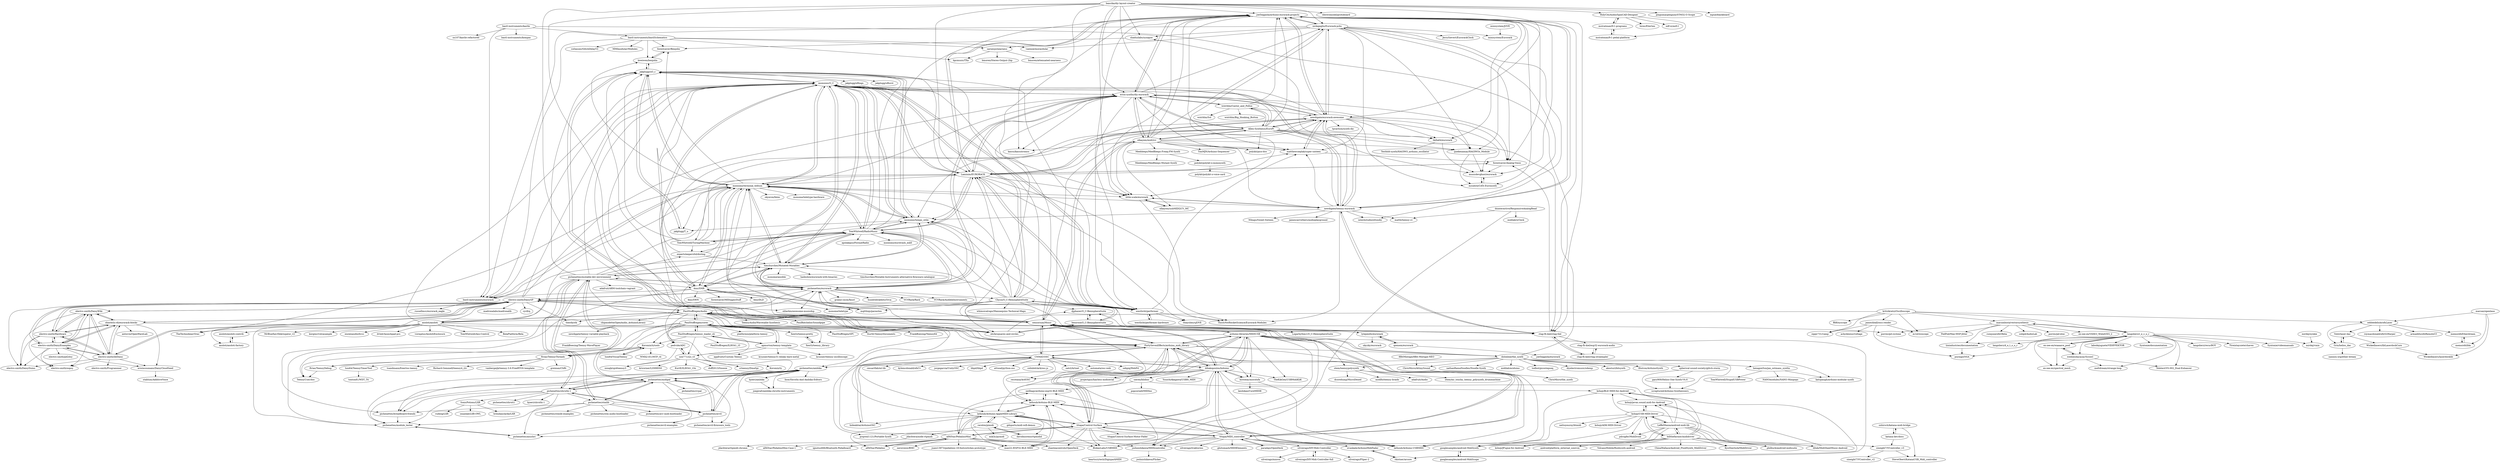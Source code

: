 digraph G {
"joeSeggiola/arduino-eurorack-projects" -> "ijnekenamay/HAGIWOs_Module"
"joeSeggiola/arduino-eurorack-projects" -> "musicdevghost/eurorack"
"joeSeggiola/arduino-eurorack-projects" -> "nickajeglin/Eurorack-pcbs"
"joeSeggiola/arduino-eurorack-projects" -> "tkilla64/eurorack"
"joeSeggiola/arduino-eurorack-projects" -> "forestcaver/Analog-Voice"
"joeSeggiola/arduino-eurorack-projects" -> "newdigate/eurorack-awesome"
"joeSeggiola/arduino-eurorack-projects" -> "matthewcieplak/super-sixteen"
"joeSeggiola/arduino-eurorack-projects" -> "mzuelch/CATs-Eurosynth"
"joeSeggiola/arduino-eurorack-projects" -> "erica-synths/diy-eurorack"
"joeSeggiola/arduino-eurorack-projects" -> "little-scale/eurorack"
"joeSeggiola/arduino-eurorack-projects" -> "Laminim/EURORACK"
"joeSeggiola/arduino-eurorack-projects" -> "sarnesjo/nearness"
"joeSeggiola/arduino-eurorack-projects" -> "newdigate/teensy-eurorack"
"joeSeggiola/arduino-eurorack-projects" -> "ctag-fh-kiel/ctag-tbd"
"bastl-instruments/kastle" -> "bastl-instruments/kompas"
"bastl-instruments/kastle" -> "sx107/kastle-refactored"
"bastl-instruments/kastle" -> "bastl-instruments/eurorack"
"bastl-instruments/kastle" -> "ctag-fh-kiel/ctag-tbd"
"bastl-instruments/kastle" -> "bastl-instruments/bastlSchematics"
"little-scale/eurorack" -> "ThisIsNotRocketScience/Eurorack-Modules"
"little-scale/eurorack" -> "elkayem/usbMIDI2CV_MC"
"little-scale/eurorack" -> "newdigate/teensy-eurorack"
"bastl-instruments/eurorack" -> "russellmcc/eurorack_eagle"
"silveirago/DIY-Midi-Controller" -> "silveirago/DIY-Midi-Controller-full"
"silveirago/DIY-Midi-Controller" -> "silveirago/Fliper-2"
"silveirago/DIY-Midi-Controller" -> "silveirago/mmwa"
"CNMAT/OSC" -> "hideakitai/ArduinoOSC"
"CNMAT/OSC" -> "colinbdclark/osc.js" ["e"=1]
"CNMAT/OSC" -> "recotana/ArdOSC"
"CNMAT/OSC" -> "natcl/Artnet" ["e"=1]
"CNMAT/OSC" -> "sensorium/Mozzi"
"CNMAT/OSC" -> "automata/osc-web" ["e"=1]
"CNMAT/OSC" -> "sebpiq/WebPd" ["e"=1]
"CNMAT/OSC" -> "FortySevenEffects/arduino_midi_library"
"CNMAT/OSC" -> "cmuartfab/ml-lib" ["e"=1]
"CNMAT/OSC" -> "kylemcdonald/ofxCv" ["e"=1]
"CNMAT/OSC" -> "jorgegarcia/UnityOSC" ["e"=1]
"CNMAT/OSC" -> "PaulStoffregen/Audio"
"CNMAT/OSC" -> "libpd/libpd" ["e"=1]
"CNMAT/OSC" -> "ddiakopoulos/hiduino"
"CNMAT/OSC" -> "attwad/python-osc" ["e"=1]
"FortySevenEffects/arduino_midi_library" -> "ddiakopoulos/hiduino"
"FortySevenEffects/arduino_midi_library" -> "arduino-libraries/MIDIUSB"
"FortySevenEffects/arduino_midi_library" -> "tttapa/Control-Surface"
"FortySevenEffects/arduino_midi_library" -> "sensorium/Mozzi"
"FortySevenEffects/arduino_midi_library" -> "tttapa/MIDI_controller"
"FortySevenEffects/arduino_midi_library" -> "lathoub/Arduino-USBMIDI"
"FortySevenEffects/arduino_midi_library" -> "kuwatay/mocolufa"
"FortySevenEffects/arduino_midi_library" -> "pichenettes/eurorack"
"FortySevenEffects/arduino_midi_library" -> "lathoub/Arduino-BLE-MIDI"
"FortySevenEffects/arduino_midi_library" -> "lathoub/Arduino-AppleMIDI-Library"
"FortySevenEffects/arduino_midi_library" -> "PaulStoffregen/Audio"
"FortySevenEffects/arduino_midi_library" -> "CNMAT/OSC"
"FortySevenEffects/arduino_midi_library" -> "projectgus/hairless-midiserial"
"FortySevenEffects/arduino_midi_library" -> "joshnishikawa/MIDIcontroller"
"FortySevenEffects/arduino_midi_library" -> "dzlonline/the_synth"
"ddiakopoulos/hiduino" -> "FortySevenEffects/arduino_midi_library"
"ddiakopoulos/hiduino" -> "kuwatay/mocolufa"
"ddiakopoulos/hiduino" -> "arduino-libraries/MIDIUSB"
"ddiakopoulos/hiduino" -> "tttapa/MIDI_controller"
"ddiakopoulos/hiduino" -> "rkistner/arcore"
"ddiakopoulos/hiduino" -> "tttapa/Control-Surface"
"ddiakopoulos/hiduino" -> "YuuichiAkagawa/USBH_MIDI" ["e"=1]
"ddiakopoulos/hiduino" -> "projectgus/hairless-midiserial"
"ddiakopoulos/hiduino" -> "sieren/blidino"
"ddiakopoulos/hiduino" -> "sensorium/Mozzi"
"ddiakopoulos/hiduino" -> "TheKikGen/USBMidiKliK"
"ddiakopoulos/hiduino" -> "recotana/ArdOSC"
"ddiakopoulos/hiduino" -> "lathoub/Arduino-AppleMIDI-Library"
"ddiakopoulos/hiduino" -> "lathoub/Arduino-USBMIDI"
"ddiakopoulos/hiduino" -> "CNMAT/OSC"
"PaulStoffregen/Audio" -> "PaulStoffregen/cores"
"PaulStoffregen/Audio" -> "electro-smith/DaisySP"
"PaulStoffregen/Audio" -> "sensorium/Mozzi"
"PaulStoffregen/Audio" -> "axoloti/axoloti"
"PaulStoffregen/Audio" -> "pedvide/ADC"
"PaulStoffregen/Audio" -> "otem/teensypolysynth"
"PaulStoffregen/Audio" -> "mxmxmx/O_C"
"PaulStoffregen/Audio" -> "TeensyAudio/Wavetable-Synthesis"
"PaulStoffregen/Audio" -> "PaulBatchelor/Soundpipe" ["e"=1]
"PaulStoffregen/Audio" -> "pichenettes/eurorack"
"PaulStoffregen/Audio" -> "FortySevenEffects/arduino_midi_library"
"PaulStoffregen/Audio" -> "TomWhitwell/RadioMusic"
"PaulStoffregen/Audio" -> "thestk/stk" ["e"=1]
"PaulStoffregen/Audio" -> "chipaudette/OpenAudio_ArduinoLibrary"
"PaulStoffregen/Audio" -> "prajwal1121/Portable-Synth" ["e"=1]
"matthewcieplak/super-sixteen" -> "newdigate/eurorack-awesome"
"matthewcieplak/super-sixteen" -> "forestcaver/Analog-Voice"
"westlicht/performer" -> "westlicht/performer-hardware"
"westlicht/performer" -> "mxmxmx/O_C"
"westlicht/performer" -> "mxmxmx/temps_utile-"
"westlicht/performer" -> "Shayshez/uJOVE"
"westlicht/performer" -> "Laminim/EURORACK"
"westlicht/performer" -> "matthewcieplak/super-sixteen"
"westlicht/performer" -> "4ms/SMR"
"westlicht/performer" -> "ThisIsNotRocketScience/Eurorack-Modules"
"westlicht/performer" -> "jakplugg/uO_c"
"westlicht/performer" -> "joeSeggiola/arduino-eurorack-projects"
"westlicht/performer-hardware" -> "westlicht/performer"
"Chysn/O_C-HemisphereSuite" -> "mxmxmx/O_C"
"Chysn/O_C-HemisphereSuite" -> "benirose/O_C-BenisphereSuite"
"Chysn/O_C-HemisphereSuite" -> "jakplugg/uO_c"
"Chysn/O_C-HemisphereSuite" -> "mxmxmx/temps_utile-"
"Chysn/O_C-HemisphereSuite" -> "Laminim/EURORACK"
"Chysn/O_C-HemisphereSuite" -> "eh2k/squares-and-circles"
"Chysn/O_C-HemisphereSuite" -> "westlicht/performer"
"Chysn/O_C-HemisphereSuite" -> "TomWhitwell/RadioMusic"
"Chysn/O_C-HemisphereSuite" -> "djphazer/O_C-BenisphereSuite"
"Chysn/O_C-HemisphereSuite" -> "mxmxmx/terminal_tedium"
"Chysn/O_C-HemisphereSuite" -> "timchurches/Mutated-Mutables"
"Chysn/O_C-HemisphereSuite" -> "Logarhythm1/O_C-HemisphereSuite"
"Chysn/O_C-HemisphereSuite" -> "whimsicalraps/Mannequins-Technical-Maps" ["e"=1]
"Chysn/O_C-HemisphereSuite" -> "mqtthiqs/parasites"
"Chysn/O_C-HemisphereSuite" -> "monome/teletype" ["e"=1]
"mqtthiqs/parasites" -> "timchurches/Mutated-Mutables"
"mxmxmx/O_C" -> "mxmxmx/temps_utile-"
"mxmxmx/O_C" -> "Chysn/O_C-HemisphereSuite"
"mxmxmx/O_C" -> "jakplugg/uO_c"
"mxmxmx/O_C" -> "TomWhitwell/RadioMusic"
"mxmxmx/O_C" -> "mxmxmx/terminal_tedium"
"mxmxmx/O_C" -> "Laminim/EURORACK"
"mxmxmx/O_C" -> "pichenettes/eurorack"
"mxmxmx/O_C" -> "timchurches/Mutated-Mutables"
"mxmxmx/O_C" -> "westlicht/performer"
"mxmxmx/O_C" -> "bastl-instruments/eurorack"
"mxmxmx/O_C" -> "eh2k/squares-and-circles"
"mxmxmx/O_C" -> "4ms/SMR"
"mxmxmx/O_C" -> "newdigate/teensy-eurorack"
"mxmxmx/O_C" -> "little-scale/eurorack"
"mxmxmx/O_C" -> "erica-synths/diy-eurorack"
"mxmxmx/temps_utile-" -> "mxmxmx/O_C"
"mxmxmx/temps_utile-" -> "mxmxmx/terminal_tedium"
"mxmxmx/temps_utile-" -> "jakplugg/uO_c"
"mxmxmx/temps_utile-" -> "timchurches/Mutated-Mutables"
"mxmxmx/temps_utile-" -> "jakplugg/T_u"
"mxmxmx/temps_utile-" -> "TomWhitwell/RadioMusic"
"pichenettes/eurorack" -> "mxmxmx/O_C"
"pichenettes/eurorack" -> "VCVRack/Rack" ["e"=1]
"pichenettes/eurorack" -> "erica-synths/diy-eurorack"
"pichenettes/eurorack" -> "pichenettes/mutable-dev-environment"
"pichenettes/eurorack" -> "TomWhitwell/RadioMusic"
"pichenettes/eurorack" -> "electro-smith/DaisySP"
"pichenettes/eurorack" -> "Laminim/EURORACK"
"pichenettes/eurorack" -> "Chysn/O_C-HemisphereSuite"
"pichenettes/eurorack" -> "olilarkin/awesome-musicdsp" ["e"=1]
"pichenettes/eurorack" -> "pichenettes/midipal"
"pichenettes/eurorack" -> "VCVRack/AudibleInstruments" ["e"=1]
"pichenettes/eurorack" -> "timchurches/Mutated-Mutables"
"pichenettes/eurorack" -> "grame-cncm/faust" ["e"=1]
"pichenettes/eurorack" -> "mxmxmx/terminal_tedium"
"pichenettes/eurorack" -> "hundredrabbits/Orca" ["e"=1]
"electro-smith/DaisyWiki" -> "electro-smith/Hardware"
"electro-smith/DaisyWiki" -> "electro-smith/DaisyExamples"
"electro-smith/DaisyWiki" -> "electro-smith/libDaisy"
"electro-smith/DaisyWiki" -> "electro-smith/DaisySP"
"electro-smith/DaisyWiki" -> "electro-smith/DaisyDuino"
"electro-smith/DaisyWiki" -> "electro-smith/oopsy"
"electro-smith/DaisyWiki" -> "ohmtech-rdi/eurorack-blocks"
"PaulStoffregen/teensy_loader_cli" -> "PaulStoffregen/cores"
"PaulStoffregen/teensy_loader_cli" -> "apmorton/teensy-template"
"PaulStoffregen/teensy_loader_cli" -> "Koromix/tytools"
"PaulStoffregen/teensy_loader_cli" -> "nox771/i2c_t3"
"PaulStoffregen/teensy_loader_cli" -> "PaulStoffregen/ILI9341_t3" ["e"=1]
"kshoji/javax.sound.midi-for-Android" -> "kshoji/USB-MIDI-Driver"
"electro-smith/DaisySP" -> "electro-smith/DaisyExamples"
"electro-smith/DaisySP" -> "electro-smith/libDaisy"
"electro-smith/DaisySP" -> "electro-smith/DaisyWiki"
"electro-smith/DaisySP" -> "electro-smith/Hardware"
"electro-smith/DaisySP" -> "ohmtech-rdi/eurorack-blocks"
"electro-smith/DaisySP" -> "cycfi/q" ["e"=1]
"electro-smith/DaisySP" -> "pichenettes/eurorack"
"electro-smith/DaisySP" -> "madronalabs/madronalib" ["e"=1]
"electro-smith/DaisySP" -> "electro-smith/DaisyDuino"
"electro-smith/DaisySP" -> "olilarkin/awesome-musicdsp" ["e"=1]
"electro-smith/DaisySP" -> "thestk/stk" ["e"=1]
"electro-smith/DaisySP" -> "ctag-fh-kiel/ctag-tbd"
"electro-smith/DaisySP" -> "PaulStoffregen/Audio"
"electro-smith/DaisySP" -> "mxmxmx/O_C"
"electro-smith/DaisySP" -> "erica-synths/diy-eurorack"
"TomWhitwell/RadioMusic" -> "mxmxmx/O_C"
"TomWhitwell/RadioMusic" -> "TomWhitwell/TuringMachine"
"TomWhitwell/RadioMusic" -> "mxmxmx/temps_utile-"
"TomWhitwell/RadioMusic" -> "mxmxmx/terminal_tedium"
"TomWhitwell/RadioMusic" -> "timchurches/Mutated-Mutables"
"TomWhitwell/RadioMusic" -> "Laminim/EURORACK"
"TomWhitwell/RadioMusic" -> "bastl-instruments/eurorack"
"TomWhitwell/RadioMusic" -> "apolakipso/FormatRadio"
"TomWhitwell/RadioMusic" -> "expertsleepersltd/disting"
"TomWhitwell/RadioMusic" -> "4ms/SMR"
"TomWhitwell/RadioMusic" -> "joeSeggiola/arduino-eurorack-projects"
"TomWhitwell/RadioMusic" -> "westlicht/performer"
"TomWhitwell/RadioMusic" -> "pichenettes/eurorack"
"TomWhitwell/RadioMusic" -> "jakplugg/uO_c"
"TomWhitwell/RadioMusic" -> "mxmxmx/eurotrash_mkII"
"nickajeglin/Eurorack-pcbs" -> "joeSeggiola/arduino-eurorack-projects"
"nickajeglin/Eurorack-pcbs" -> "minisystem/Eurorack"
"nickajeglin/Eurorack-pcbs" -> "forestcaver/Analog-Voice"
"nickajeglin/Eurorack-pcbs" -> "ijnekenamay/HAGIWOs_Module"
"nickajeglin/Eurorack-pcbs" -> "intechstudio/ottosdiy"
"nickajeglin/Eurorack-pcbs" -> "matthewcieplak/super-sixteen"
"nickajeglin/Eurorack-pcbs" -> "little-scale/eurorack"
"nickajeglin/Eurorack-pcbs" -> "JerrySievert/EurorackClock"
"nickajeglin/Eurorack-pcbs" -> "vaeinoe/moraydular"
"nickajeglin/Eurorack-pcbs" -> "bastl-instruments/eurorack"
"nickajeglin/Eurorack-pcbs" -> "newdigate/eurorack-awesome"
"nickajeglin/Eurorack-pcbs" -> "shaduzlabs/synapse"
"axoloti/axoloti" -> "axoloti/axoloti-contrib"
"axoloti/axoloti" -> "vormplus/AxolotiEnclosure"
"axoloti/axoloti" -> "TheTechnobear/Orac" ["e"=1]
"axoloti/axoloti" -> "mxmxmx/terminal_tedium"
"axoloti/axoloti" -> "PaulStoffregen/Audio"
"axoloti/axoloti" -> "TomWhitwell/Axo-Control"
"axoloti/axoloti" -> "BelaPlatform/Bela" ["e"=1]
"axoloti/axoloti" -> "axoloti/axoloti-factory"
"axoloti/axoloti" -> "MrBlueXav/Dekrispator_v2" ["e"=1]
"axoloti/axoloti" -> "mxmxmx/O_C"
"axoloti/axoloti" -> "korginc/volcasample" ["e"=1]
"axoloti/axoloti" -> "enzienaudio/hvcc" ["e"=1]
"axoloti/axoloti" -> "porres/pd-cyclone" ["e"=1]
"axoloti/axoloti" -> "dvhdr/launchpad-pro" ["e"=1]
"axoloti/axoloti" -> "electro-smith/DaisySP"
"pichenettes/shruthi-1" -> "pichenettes/ambika"
"pichenettes/shruthi-1" -> "pichenettes/avril"
"pichenettes/shruthi-1" -> "pichenettes/anushri"
"pichenettes/shruthi-1" -> "pichenettes/midipal"
"pichenettes/shruthi-1" -> "pichenettes/breadboard-friends"
"pichenettes/shruthi-1" -> "pichenettes/mutable-dev-environment"
"pichenettes/shruthi-1" -> "pichenettes/shruti1"
"pichenettes/shruthi-1" -> "pichenettes/module_tester"
"pichenettes/shruthi-1" -> "bjoeri/shruthi-1"
"pichenettes/shruthi-1" -> "SonicPotions/LXR"
"pichenettes/shruthi-1" -> "pichenettes/stmlib"
"sensorium/Mozzi" -> "dzlonline/the_synth"
"sensorium/Mozzi" -> "FortySevenEffects/arduino_midi_library"
"sensorium/Mozzi" -> "PaulStoffregen/Audio"
"sensorium/Mozzi" -> "elkayem/midi2cv"
"sensorium/Mozzi" -> "pichenettes/eurorack"
"sensorium/Mozzi" -> "CNMAT/OSC"
"sensorium/Mozzi" -> "arduino-libraries/MIDIUSB"
"sensorium/Mozzi" -> "erica-synths/diy-eurorack"
"sensorium/Mozzi" -> "joeSeggiola/arduino-eurorack-projects"
"sensorium/Mozzi" -> "ddiakopoulos/hiduino"
"sensorium/Mozzi" -> "ctag-fh-kiel/ctag-tbd"
"sensorium/Mozzi" -> "TomWhitwell/RadioMusic"
"sensorium/Mozzi" -> "electro-smith/DaisySP"
"sensorium/Mozzi" -> "newdigate/eurorack-awesome"
"sensorium/Mozzi" -> "mxmxmx/terminal_tedium"
"kritzikratzi/Oscilloscope" -> "macumbista/vectorsynthesis"
"kritzikratzi/Oscilloscope" -> "m1el/woscope"
"kritzikratzi/Oscilloscope" -> "jameshball/osci-render"
"kritzikratzi/Oscilloscope" -> "ffd8/xyscope"
"kritzikratzi/Oscilloscope" -> "langolierz/r_e_c_u_r"
"kritzikratzi/Oscilloscope" -> "axoloti/axoloti"
"kritzikratzi/Oscilloscope" -> "zippy731/vamp"
"kritzikratzi/Oscilloscope" -> "sebleedelisle/ofxLaser"
"newdigate/eurorack-awesome" -> "matthewcieplak/super-sixteen"
"newdigate/eurorack-awesome" -> "newdigate/teensy-eurorack"
"newdigate/eurorack-awesome" -> "joeSeggiola/arduino-eurorack-projects"
"newdigate/eurorack-awesome" -> "musicdevghost/eurorack"
"newdigate/eurorack-awesome" -> "mzuelch/CATs-Eurosynth"
"newdigate/eurorack-awesome" -> "Laminim/EURORACK"
"newdigate/eurorack-awesome" -> "nickajeglin/Eurorack-pcbs"
"newdigate/eurorack-awesome" -> "erica-synths/diy-eurorack"
"newdigate/eurorack-awesome" -> "Allen-Synthesis/EuroPi"
"newdigate/eurorack-awesome" -> "forestcaver/Analog-Voice"
"newdigate/eurorack-awesome" -> "tkilla64/eurorack"
"newdigate/eurorack-awesome" -> "mxmxmx/O_C"
"newdigate/eurorack-awesome" -> "tpcarlson/synth-diy"
"newdigate/eurorack-awesome" -> "ijnekenamay/HAGIWOs_Module"
"newdigate/eurorack-awesome" -> "mxmxmx/temps_utile-"
"silveirago/DIY-Midi-Controller-full" -> "silveirago/DIY-Midi-Controller"
"lathoub/Arduino-AppleMIDI-Library" -> "lathoub/Arduino-BLE-MIDI"
"lathoub/Arduino-AppleMIDI-Library" -> "ravelox/pimidi"
"lathoub/Arduino-AppleMIDI-Library" -> "davidmoreno/rtpmidid"
"lathoub/Arduino-AppleMIDI-Library" -> "max22-/ESP32-BLE-MIDI"
"lathoub/Arduino-AppleMIDI-Library" -> "gdsports/midi-wifi-demos"
"lathoub/Arduino-AppleMIDI-Library" -> "alf45tar/Pedalino"
"lathoub/Arduino-AppleMIDI-Library" -> "tttapa/Control-Surface"
"lathoub/Arduino-AppleMIDI-Library" -> "alf45tar/PedalinoMini"
"lathoub/Arduino-AppleMIDI-Library" -> "hideakitai/ArduinoOSC"
"lathoub/Arduino-AppleMIDI-Library" -> "BlokasLabs/USBMIDI"
"8BitMixtape/8Bit-Mixtape-NEO" -> "ChrisMicro/AttinySound"
"tttapa/Control-Surface" -> "tttapa/MIDI_controller"
"tttapa/Control-Surface" -> "FortySevenEffects/arduino_midi_library"
"tttapa/Control-Surface" -> "lathoub/Arduino-AppleMIDI-Library"
"tttapa/Control-Surface" -> "joshnishikawa/MIDIcontroller"
"tttapa/Control-Surface" -> "alf45tar/PedalinoMini"
"tttapa/Control-Surface" -> "arduino-libraries/MIDIUSB"
"tttapa/Control-Surface" -> "ddiakopoulos/hiduino"
"tttapa/Control-Surface" -> "lathoub/Arduino-USBMIDI"
"tttapa/Control-Surface" -> "tttapa/Control-Surface-Motor-Fader"
"tttapa/Control-Surface" -> "lathoub/Arduino-BLE-MIDI"
"tttapa/Control-Surface" -> "BlokasLabs/USBMIDI"
"tttapa/Control-Surface" -> "prajwal1121/Portable-Synth" ["e"=1]
"tttapa/Control-Surface" -> "shanteacontrols/OpenDeck"
"tttapa/Control-Surface" -> "sensorium/Mozzi"
"tttapa/Control-Surface" -> "max22-/ESP32-BLE-MIDI"
"pichenettes/midipal" -> "pichenettes/ambika"
"pichenettes/midipal" -> "pichenettes/avril"
"pichenettes/midipal" -> "pichenettes/shruthi-1"
"pichenettes/midipal" -> "pichenettes/mutable-dev-environment"
"pichenettes/midipal" -> "pichenettes/cvpal"
"pichenettes/midipal" -> "pichenettes/module_tester"
"pichenettes/midipal" -> "pichenettes/anushri"
"pichenettes/midipal" -> "pichenettes/stmlib"
"pichenettes/midipal" -> "pichenettes/breadboard-friends"
"pichenettes/midipal" -> "pichenettes/avril-firmware_tools"
"dzlonline/the_synth" -> "sensorium/Mozzi"
"dzlonline/the_synth" -> "akosturi/bitsynth"
"dzlonline/the_synth" -> "hexagon5un/jan_ostmans_synths"
"dzlonline/the_synth" -> "Illutron/ArduinoSynth"
"dzlonline/the_synth" -> "katspaugh/arduino-modular-synth"
"dzlonline/the_synth" -> "scraptured/Arduino-Synthesizers"
"dzlonline/the_synth" -> "spherical-sound-society/glitch-storm"
"dzlonline/the_synth" -> "nathanRamaNoodles/Noodle-Synth"
"dzlonline/the_synth" -> "otem/teensypolysynth"
"dzlonline/the_synth" -> "midilab/aciduino"
"dzlonline/the_synth" -> "joeSeggiola/arduino-eurorack-projects"
"dzlonline/the_synth" -> "ChrisMicro/AttinySound"
"dzlonline/the_synth" -> "todbot/picostepseq" ["e"=1]
"dzlonline/the_synth" -> "pichenettes/ambika"
"dzlonline/the_synth" -> "diyelectromusic/sdemp"
"bancika/diy-layout-creator" -> "erica-synths/diy-eurorack"
"bancika/diy-layout-creator" -> "joeSeggiola/arduino-eurorack-projects"
"bancika/diy-layout-creator" -> "nickajeglin/Eurorack-pcbs"
"bancika/diy-layout-creator" -> "Laminim/EURORACK"
"bancika/diy-layout-creator" -> "elkayem/midi2cv"
"bancika/diy-layout-creator" -> "electroniceel/protoboard"
"bancika/diy-layout-creator" -> "little-scale/eurorack"
"bancika/diy-layout-creator" -> "sensorium/Mozzi"
"bancika/diy-layout-creator" -> "kassu/kassutronics"
"bancika/diy-layout-creator" -> "FortySevenEffects/arduino_midi_library"
"bancika/diy-layout-creator" -> "newdigate/eurorack-awesome"
"bancika/diy-layout-creator" -> "HolyCityAudio/SpinCAD-Designer"
"bancika/diy-layout-creator" -> "pingumacpenguin/STM32-O-Scope" ["e"=1]
"bancika/diy-layout-creator" -> "shaduzlabs/synapse"
"bancika/diy-layout-creator" -> "mpue/blackboard"
"marcan/openlase" -> "memo/ofxIlda"
"marcan/openlase" -> "sebleedelisle/ofxLaser"
"marcan/openlase" -> "Wickedlasers/laserdocklib"
"pedvide/ADC" -> "xxxajk/spi4teensy3"
"pedvide/ADC" -> "nox771/i2c_t3"
"ctag-fh-kiel/ctag-tbd" -> "ctag-fh-kiel/ctag-straempler"
"ctag-fh-kiel/ctag-tbd" -> "ctag-fh-kiel/esp32-eurorack-audio"
"ctag-fh-kiel/ctag-tbd" -> "forestcaver/Analog-Voice"
"ctag-fh-kiel/ctag-tbd" -> "newdigate/teensy-eurorack"
"electro-smith/libDaisy" -> "electro-smith/DaisyExamples"
"electro-smith/libDaisy" -> "electro-smith/DaisySP"
"electro-smith/libDaisy" -> "electro-smith/Hardware"
"electro-smith/libDaisy" -> "electro-smith/DaisyWiki"
"electro-smith/libDaisy" -> "ohmtech-rdi/eurorack-blocks"
"electro-smith/libDaisy" -> "erwincoumans/DaisyCloudSeed"
"electro-smith/libDaisy" -> "electro-smith/DaisyDuino"
"electro-smith/libDaisy" -> "electro-smith/oopsy"
"electro-smith/libDaisy" -> "electro-smith/Programmer"
"PaulStoffregen/cores" -> "apmorton/teensy-template"
"PaulStoffregen/cores" -> "PaulStoffregen/Audio"
"PaulStoffregen/cores" -> "PaulStoffregen/teensy_loader_cli"
"PaulStoffregen/cores" -> "platformio/platform-teensy"
"PaulStoffregen/cores" -> "Koromix/tytools"
"PaulStoffregen/cores" -> "ftrias/TeensyThreads"
"PaulStoffregen/cores" -> "nox771/i2c_t3"
"PaulStoffregen/cores" -> "pedvide/ADC"
"PaulStoffregen/cores" -> "TeensyUser/doc"
"PaulStoffregen/cores" -> "ftrias/TeensyDebug"
"PaulStoffregen/cores" -> "PaulStoffregen/SPI"
"PaulStoffregen/cores" -> "XenGi/teensy.pretty"
"PaulStoffregen/cores" -> "KurtE/TeensyDocuments"
"PaulStoffregen/cores" -> "XenGi/teensy_library"
"PaulStoffregen/cores" -> "FrankBoesing/Teensy64" ["e"=1]
"XenGi/teensy_library" -> "XenGi/teensy.pretty"
"LeffelMania/android-midi-lib" -> "billthefarmer/mididriver"
"LeffelMania/android-midi-lib" -> "KyoSherlock/MidiDriver"
"LeffelMania/android-midi-lib" -> "kshoji/javax.sound.midi-for-Android"
"LeffelMania/android-midi-lib" -> "googlesamples/android-MidiSynth"
"LeffelMania/android-midi-lib" -> "kshoji/BLE-MIDI-for-Android"
"LeffelMania/android-midi-lib" -> "kshoji/USB-MIDI-Driver"
"LeffelMania/android-midi-lib" -> "kshoji/JFugue-for-Android"
"LeffelMania/android-midi-lib" -> "ditek/MidiSheetMusic-Android"
"LeffelMania/android-midi-lib" -> "pdrogfer/MidiDroid"
"LeffelMania/android-midi-lib" -> "philburk/android-midisuite"
"tttapa/MIDI_controller" -> "tttapa/Control-Surface"
"tttapa/MIDI_controller" -> "arduino-libraries/MIDIUSB"
"tttapa/MIDI_controller" -> "ddiakopoulos/hiduino"
"tttapa/MIDI_controller" -> "joshnishikawa/MIDIcontroller"
"tttapa/MIDI_controller" -> "FortySevenEffects/arduino_midi_library"
"tttapa/MIDI_controller" -> "BlokasLabs/USBMIDI"
"tttapa/MIDI_controller" -> "evankale/ArduinoMidiFader"
"tttapa/MIDI_controller" -> "paradajz/OpenDeck"
"tttapa/MIDI_controller" -> "lathoub/Arduino-AppleMIDI-Library"
"tttapa/MIDI_controller" -> "silveirago/traktorino"
"tttapa/MIDI_controller" -> "ghztomash/MIDIElements"
"tttapa/MIDI_controller" -> "silveirago/DIY-Midi-Controller"
"tttapa/MIDI_controller" -> "neilbags/arduino-esp32-BLE-MIDI"
"tttapa/MIDI_controller" -> "lathoub/Arduino-USBMIDI"
"tttapa/MIDI_controller" -> "alf45tar/Pedalino"
"ditek/MidiSheetMusic-Android" -> "kshoji/javax.sound.midi-for-Android"
"joshnishikawa/MIDIcontroller" -> "joshnishikawa/Flicker"
"SonicPotions/LXR" -> "brendanclarke/LXR"
"SonicPotions/LXR" -> "rudeog/LXR"
"SonicPotions/LXR" -> "smaolab/LXR-OWL"
"dxinteractive/ResponsiveAnalogRead" -> "mattb/teensy-cv"
"dxinteractive/ResponsiveAnalogRead" -> "midilab/uClock"
"dxinteractive/ResponsiveAnalogRead" -> "joshnishikawa/MIDIcontroller"
"kshoji/BLE-MIDI-for-Android" -> "googlesamples/android-MidiSynth"
"kshoji/BLE-MIDI-for-Android" -> "kshoji/javax.sound.midi-for-Android"
"kshoji/USB-MIDI-Driver" -> "kshoji/javax.sound.midi-for-Android"
"kshoji/USB-MIDI-Driver" -> "kshoji/BLE-MIDI-for-Android"
"kshoji/USB-MIDI-Driver" -> "billthefarmer/mididriver"
"kshoji/USB-MIDI-Driver" -> "nettoyeurny/btmidi"
"kshoji/USB-MIDI-Driver" -> "LeffelMania/android-midi-lib"
"kshoji/USB-MIDI-Driver" -> "kshoji/JFugue-for-Android"
"kshoji/USB-MIDI-Driver" -> "googlesamples/android-MidiSynth"
"kshoji/USB-MIDI-Driver" -> "ditek/MidiSheetMusic-Android"
"kshoji/USB-MIDI-Driver" -> "kshoji/ADK-MIDI-Driver"
"kshoji/USB-MIDI-Driver" -> "pdrogfer/MidiDroid"
"neilbags/arduino-esp32-BLE-MIDI" -> "lathoub/Arduino-BLE-MIDI"
"shaduzlabs/synapse" -> "forestcaver/Benjolin"
"XenGi/teensy.pretty" -> "XenGi/teensy_library"
"ftrias/TeensyThreads" -> "luni64/TeensyTimerTool"
"ftrias/TeensyThreads" -> "greiman/ChRt" ["e"=1]
"ftrias/TeensyThreads" -> "tsandmann/freertos-teensy"
"ftrias/TeensyThreads" -> "Richard-Gemmell/teensy4_i2c"
"ftrias/TeensyThreads" -> "Koromix/tytools"
"ftrias/TeensyThreads" -> "vanbergeijk/teensy-3.6-FreeRTOS-template"
"ftrias/TeensyThreads" -> "ftrias/TeensyDebug"
"newdigate/teensy-eurorack" -> "newdigate/eurorack-awesome"
"newdigate/teensy-eurorack" -> "little-scale/eurorack"
"newdigate/teensy-eurorack" -> "ctag-fh-kiel/ctag-tbd"
"newdigate/teensy-eurorack" -> "matthewcieplak/super-sixteen"
"newdigate/teensy-eurorack" -> "mxmxmx/O_C"
"newdigate/teensy-eurorack" -> "nickajeglin/Eurorack-pcbs"
"newdigate/teensy-eurorack" -> "joeSeggiola/arduino-eurorack-projects"
"newdigate/teensy-eurorack" -> "ThisIsNotRocketScience/Eurorack-Modules"
"newdigate/teensy-eurorack" -> "M4ngu/Sweet-Sixteen"
"newdigate/teensy-eurorack" -> "mxmxmx/temps_utile-"
"newdigate/teensy-eurorack" -> "mxmxmx/terminal_tedium"
"newdigate/teensy-eurorack" -> "shaduzlabs/synapse"
"newdigate/teensy-eurorack" -> "jamescarruthers/audioplayground"
"newdigate/teensy-eurorack" -> "mattb/teensy-cv"
"newdigate/teensy-eurorack" -> "intechstudio/ottosdiy"
"ravelox/pimidi" -> "davidmoreno/rtpmidid"
"ravelox/pimidi" -> "jdachtera/node-rtpmidi"
"ravelox/pimidi" -> "lathoub/Arduino-AppleMIDI-Library"
"ravelox/pimidi" -> "mik3y/pymidi"
"Meebleeps/MeeBleeps-Freaq-FM-Synth" -> "Meebleeps/MeeBleeps-Mutant-Synth"
"Meebleeps/MeeBleeps-Freaq-FM-Synth" -> "polykit/polykit-x-monosynth"
"max22-/ESP32-BLE-MIDI" -> "lathoub/Arduino-BLE-MIDI"
"nox771/i2c_t3" -> "xxxajk/spi4teensy3"
"nox771/i2c_t3" -> "duff2013/Snooze"
"nox771/i2c_t3" -> "crteensy/DmaSpi"
"nox771/i2c_t3" -> "pedvide/ADC"
"nox771/i2c_t3" -> "Koromix/ty"
"nox771/i2c_t3" -> "kriswiner/LSM9DS0"
"nox771/i2c_t3" -> "KurtE/ILI9341_t3n" ["e"=1]
"jameshball/osci-render" -> "achydenius/voltage"
"jameshball/osci-render" -> "psyingo/OGA"
"jameshball/osci-render" -> "zippy731/vamp"
"jameshball/osci-render" -> "m1el/woscope"
"Laminim/EURORACK" -> "forestcaver/Analog-Voice"
"Laminim/EURORACK" -> "mxmxmx/O_C"
"Laminim/EURORACK" -> "erica-synths/diy-eurorack"
"Laminim/EURORACK" -> "newdigate/eurorack-awesome"
"Laminim/EURORACK" -> "joeSeggiola/arduino-eurorack-projects"
"Laminim/EURORACK" -> "TomWhitwell/RadioMusic"
"Laminim/EURORACK" -> "mxmxmx/temps_utile-"
"Laminim/EURORACK" -> "Shayshez/uJOVE"
"Laminim/EURORACK" -> "bastl-instruments/eurorack"
"Laminim/EURORACK" -> "westlicht/performer"
"Laminim/EURORACK" -> "ThisIsNotRocketScience/Eurorack-Modules"
"Laminim/EURORACK" -> "mxmxmx/terminal_tedium"
"Laminim/EURORACK" -> "little-scale/eurorack"
"Laminim/EURORACK" -> "jakplugg/uO_c"
"Laminim/EURORACK" -> "matthewcieplak/super-sixteen"
"rkistner/arcore" -> "evankale/ArduinoMidiFader"
"eh2k/squares-and-circles" -> "benirose/O_C-BenisphereSuite"
"eh2k/squares-and-circles" -> "jakplugg/uO_c"
"eh2k/squares-and-circles" -> "djphazer/O_C-BenisphereSuite"
"erica-synths/diy-eurorack" -> "Laminim/EURORACK"
"erica-synths/diy-eurorack" -> "joeSeggiola/arduino-eurorack-projects"
"erica-synths/diy-eurorack" -> "newdigate/eurorack-awesome"
"erica-synths/diy-eurorack" -> "nickajeglin/Eurorack-pcbs"
"erica-synths/diy-eurorack" -> "mxmxmx/O_C"
"erica-synths/diy-eurorack" -> "pichenettes/eurorack"
"erica-synths/diy-eurorack" -> "matthewcieplak/super-sixteen"
"erica-synths/diy-eurorack" -> "forestcaver/Analog-Voice"
"erica-synths/diy-eurorack" -> "kassu/kassutronics"
"erica-synths/diy-eurorack" -> "elkayem/midi2cv"
"erica-synths/diy-eurorack" -> "tkilla64/eurorack"
"erica-synths/diy-eurorack" -> "Allen-Synthesis/EuroPi"
"erica-synths/diy-eurorack" -> "mxmxmx/terminal_tedium"
"erica-synths/diy-eurorack" -> "westlicht/performer"
"erica-synths/diy-eurorack" -> "wntrblm/Castor_and_Pollux"
"forestcaver/Analog-Voice" -> "Laminim/EURORACK"
"forestcaver/Analog-Voice" -> "musicdevghost/eurorack"
"lathoub/Arduino-BLE-MIDI" -> "max22-/ESP32-BLE-MIDI"
"lathoub/Arduino-BLE-MIDI" -> "lathoub/Arduino-USBMIDI"
"lathoub/Arduino-BLE-MIDI" -> "neilbags/arduino-esp32-BLE-MIDI"
"lathoub/Arduino-BLE-MIDI" -> "lathoub/Arduino-AppleMIDI-Library"
"elkayem/midi2cv" -> "elkayem/usbMIDI2CV_MC"
"elkayem/midi2cv" -> "kassu/kassutronics"
"elkayem/midi2cv" -> "erica-synths/diy-eurorack"
"elkayem/midi2cv" -> "joeSeggiola/arduino-eurorack-projects"
"elkayem/midi2cv" -> "TimMJN/Arduino-Sequencer"
"elkayem/midi2cv" -> "nickajeglin/Eurorack-pcbs"
"elkayem/midi2cv" -> "Meebleeps/MeeBleeps-Freaq-FM-Synth"
"elkayem/midi2cv" -> "little-scale/eurorack"
"elkayem/midi2cv" -> "matthewcieplak/super-sixteen"
"elkayem/midi2cv" -> "newdigate/teensy-eurorack"
"elkayem/midi2cv" -> "Allen-Synthesis/EuroPi"
"elkayem/midi2cv" -> "ijnekenamay/HAGIWOs_Module"
"elkayem/midi2cv" -> "polykit/pico-dco"
"elkayem/midi2cv" -> "sensorium/Mozzi"
"elkayem/midi2cv" -> "newdigate/eurorack-awesome"
"sieren/blidino" -> "neilbags/arduino-esp32-BLE-MIDI"
"sieren/blidino" -> "popcornell/MIDIno"
"sieren/blidino" -> "kshoji/BLE-MIDI-for-Android"
"BlokasLabs/USBMIDI" -> "heartscrytech/DigisparkMIDI"
"arduino-libraries/MIDIUSB" -> "FortySevenEffects/arduino_midi_library"
"arduino-libraries/MIDIUSB" -> "tttapa/MIDI_controller"
"arduino-libraries/MIDIUSB" -> "lathoub/Arduino-USBMIDI"
"arduino-libraries/MIDIUSB" -> "ddiakopoulos/hiduino"
"arduino-libraries/MIDIUSB" -> "BlokasLabs/USBMIDI"
"arduino-libraries/MIDIUSB" -> "rkistner/arcore"
"arduino-libraries/MIDIUSB" -> "lathoub/Arduino-AppleMIDI-Library"
"arduino-libraries/MIDIUSB" -> "lathoub/Arduino-BLE-MIDI"
"arduino-libraries/MIDIUSB" -> "tttapa/Control-Surface"
"arduino-libraries/MIDIUSB" -> "kuwatay/mocolufa"
"arduino-libraries/MIDIUSB" -> "projectgus/hairless-midiserial"
"arduino-libraries/MIDIUSB" -> "sensorium/Mozzi"
"arduino-libraries/MIDIUSB" -> "joshnishikawa/MIDIcontroller"
"arduino-libraries/MIDIUSB" -> "TheKikGen/USBMidiKliK"
"lathoub/Arduino-USBMIDI" -> "lathoub/Arduino-BLE-MIDI"
"4ms/SMR" -> "mxmxmx/terminal_tedium"
"4ms/SMR" -> "4ms/DLD"
"4ms/SMR" -> "timchurches/Mutated-Mutables"
"4ms/SMR" -> "4ms/SWN"
"4ms/SMR" -> "mxmxmx/temps_utile-"
"4ms/SMR" -> "mxmxmx/O_C"
"4ms/SMR" -> "jakplugg/uO_c"
"4ms/SMR" -> "pichenettes/module_tester"
"4ms/SMR" -> "westlicht/performer"
"4ms/SMR" -> "bastl-instruments/eurorack"
"4ms/SMR" -> "forestcaver/MIStagesStuff"
"ChrisMicro/AttinySound" -> "ChrisMicro/the_synth"
"apmorton/teensy-template" -> "PaulStoffregen/cores"
"apmorton/teensy-template" -> "PaulStoffregen/teensy_loader_cli"
"apmorton/teensy-template" -> "kcuzner/teensy31-blinky-bare-metal"
"apmorton/teensy-template" -> "kcuzner/teensy-oscilloscope"
"apmorton/teensy-template" -> "appfruits/Custom-Teensy"
"apmorton/teensy-template" -> "nox771/i2c_t3"
"bastl-instruments/bastlSchematics" -> "forestcaver/Benjolin"
"bastl-instruments/bastlSchematics" -> "bastl-instruments/eurorack"
"bastl-instruments/bastlSchematics" -> "MMImodular/Modules"
"bastl-instruments/bastlSchematics" -> "sarnesjo/nearness"
"bastl-instruments/bastlSchematics" -> "cutlasses/GlitchDelayV2"
"bastl-instruments/bastlSchematics" -> "vaeinoe/moraydular"
"bastl-instruments/bastlSchematics" -> "bpcmusic/TXn"
"bastl-instruments/bastlSchematics" -> "kweiwen/benjolin"
"forestcaver/Benjolin" -> "kweiwen/benjolin"
"hexagon5un/jan_ostmans_synths" -> "NANOmodules/NANO-Minipops"
"hexagon5un/jan_ostmans_synths" -> "katspaugh/arduino-modular-synth"
"hexagon5un/jan_ostmans_synths" -> "TomWhitwell/StupidUSBPower"
"kweiwen/benjolin" -> "forestcaver/Benjolin"
"kweiwen/benjolin" -> "jakplugg/uO_c"
"lzxindustries/documentation" -> "psyingo/OGA"
"macumbista/vectorsynthesis" -> "langolierz/r_e_c_u_r"
"macumbista/vectorsynthesis" -> "porres/pd-cyclone" ["e"=1]
"macumbista/vectorsynthesis" -> "cuinjune/ofxOfelia" ["e"=1]
"macumbista/vectorsynthesis" -> "lzxindustries/documentation"
"macumbista/vectorsynthesis" -> "solipd/AudioLab" ["e"=1]
"macumbista/vectorsynthesis" -> "porres/pd-else" ["e"=1]
"macumbista/vectorsynthesis" -> "ex-zee-ex/VIDEO_WAAAVES_2"
"macumbista/vectorsynthesis" -> "FedFod/Max-MSP-Jitter" ["e"=1]
"mirdej/synkie" -> "mirdej/vmix"
"mxmxmx/terminal_tedium" -> "mxmxmx/temps_utile-"
"mxmxmx/terminal_tedium" -> "mxmxmx/O_C"
"mxmxmx/terminal_tedium" -> "jakplugg/uO_c"
"mxmxmx/terminal_tedium" -> "okyeron/fates" ["e"=1]
"mxmxmx/terminal_tedium" -> "4ms/SMR"
"mxmxmx/terminal_tedium" -> "bastl-instruments/eurorack"
"mxmxmx/terminal_tedium" -> "kweiwen/benjolin"
"mxmxmx/terminal_tedium" -> "timchurches/Mutated-Mutables"
"mxmxmx/terminal_tedium" -> "jakplugg/T_u"
"mxmxmx/terminal_tedium" -> "monome/teletype-hardware" ["e"=1]
"mxmxmx/terminal_tedium" -> "TomWhitwell/RadioMusic"
"mxmxmx/terminal_tedium" -> "TheTechnobear/Orac" ["e"=1]
"mxmxmx/terminal_tedium" -> "monome/teletype" ["e"=1]
"mxmxmx/terminal_tedium" -> "forestcaver/Benjolin"
"mxmxmx/terminal_tedium" -> "little-scale/eurorack"
"otem/teensypolysynth" -> "otem/mr_touchy_teensy_polysynth_drummachine"
"otem/teensypolysynth" -> "dcoredump/MicroDexed"
"otem/teensypolysynth" -> "modlfo/teensy-braids"
"otem/teensypolysynth" -> "adafruit/Audio"
"pichenettes/module_tester" -> "pichenettes/anushri"
"spherical-sound-society/glitch-storm" -> "scraptured/Arduino-Synthesizers"
"spherical-sound-society/glitch-storm" -> "gary909/Helios-One-Synth-V4.6"
"jdachtera/node-rtpmidi" -> "jdachtera/rtpmidi-chrome"
"billthefarmer/mididriver" -> "LeffelMania/android-midi-lib"
"billthefarmer/mididriver" -> "kshoji/javax.sound.midi-for-Android"
"billthefarmer/mididriver" -> "kshoji/BLE-MIDI-for-Android"
"billthefarmer/mididriver" -> "ChinaWallace/Android_FluidSynth_MidiDriver"
"billthefarmer/mididriver" -> "googlesamples/android-MidiSynth"
"billthefarmer/mididriver" -> "kshoji/JFugue-for-Android"
"billthefarmer/mididriver" -> "kshoji/USB-MIDI-Driver"
"billthefarmer/mididriver" -> "KyoSherlock/MidiDriver"
"billthefarmer/mididriver" -> "android/platform_external_sonivox"
"billthefarmer/mididriver" -> "ditek/MidiSheetMusic-Android"
"billthefarmer/mididriver" -> "philburk/android-midisuite"
"billthefarmer/mididriver" -> "VolcanoMobile/fluidsynth-android" ["e"=1]
"Koromix/tytools" -> "luni64/VisualTeensy"
"Koromix/tytools" -> "WMXZ-EU/MTP_t4"
"Koromix/tytools" -> "TeensyUser/doc"
"Koromix/tytools" -> "ftrias/TeensyThreads"
"davidmoreno/rtpmidid" -> "ravelox/pimidi"
"benirose/O_C-BenisphereSuite" -> "djphazer/O_C-BenisphereSuite"
"benirose/O_C-BenisphereSuite" -> "Chysn/O_C-HemisphereSuite"
"benirose/O_C-BenisphereSuite" -> "eh2k/squares-and-circles"
"benirose/O_C-BenisphereSuite" -> "Logarhythm1/O_C-HemisphereSuite"
"benirose/O_C-BenisphereSuite" -> "lylepmills/eurorack"
"djphazer/O_C-BenisphereSuite" -> "benirose/O_C-BenisphereSuite"
"chipaudette/OpenAudio_ArduinoLibrary" -> "newdigate/teensy-variable-playback"
"ex-zee-ex/waaaave_pool" -> "wednesdayayay/Scrawl"
"ex-zee-ex/waaaave_pool" -> "langolierz/r_e_c_u_r"
"ex-zee-ex/waaaave_pool" -> "ex-zee-ex/spectral_mesh"
"katana-dev/docs" -> "snhirsch/katana-midi-bridge"
"katana-dev/docs" -> "sixeight7/VController_v3"
"langolierz/r_e_c_u_r" -> "ex-zee-ex/waaaave_pool"
"langolierz/r_e_c_u_r" -> "wednesdayayay/Scrawl"
"langolierz/r_e_c_u_r" -> "labodejuguete/VIDIFFEKTOR"
"langolierz/r_e_c_u_r" -> "Syntonie/documentation"
"langolierz/r_e_c_u_r" -> "langolierz/recurBOY"
"langolierz/r_e_c_u_r" -> "macumbista/vectorsynthesis"
"langolierz/r_e_c_u_r" -> "lzxindustries/documentation"
"langolierz/r_e_c_u_r" -> "psyingo/OGA"
"langolierz/r_e_c_u_r" -> "mirdej/vmix"
"langolierz/r_e_c_u_r" -> "ex-zee-ex/spectral_mesh"
"langolierz/r_e_c_u_r" -> "Ttreintaysiete/chaves"
"langolierz/r_e_c_u_r" -> "Syntonie/videomanuals"
"langolierz/r_e_c_u_r" -> "meltdream/strange-loop"
"langolierz/r_e_c_u_r" -> "langolierz/d_e_t_o_u_r"
"langolierz/r_e_c_u_r" -> "Teletect/VS-002_Dual-Enhancer"
"hideakitai/ArduinoOSC" -> "CNMAT/OSC"
"tkilla64/eurorack" -> "musicdevghost/eurorack"
"tkilla64/eurorack" -> "Testbild-synth/HAGIWO_arduino_oscillator"
"ftrias/TeensyDebug" -> "TeensyUser/doc"
"alf45tar/PedalinoMini" -> "alf45tar/Pedalino"
"alf45tar/PedalinoMini" -> "alf45tar/PedalinoMini-Case-1"
"alf45tar/PedalinoMini" -> "lathoub/Arduino-AppleMIDI-Library"
"alf45tar/PedalinoMini" -> "tttapa/Control-Surface"
"alf45tar/PedalinoMini" -> "max22-/ESP32-BLE-MIDI"
"alf45tar/PedalinoMini" -> "lathoub/Arduino-BLE-MIDI"
"alf45tar/PedalinoMini" -> "sixeight7/VController_v3"
"alf45tar/PedalinoMini" -> "ignotus666/Bluetooth-Pedalboard"
"alf45tar/PedalinoMini" -> "BlokasLabs/USBMIDI"
"alf45tar/PedalinoMini" -> "shanteacontrols/OpenDeck"
"alf45tar/PedalinoMini" -> "neroroxxx/BMC"
"alf45tar/PedalinoMini" -> "FortySevenEffects/arduino_midi_library"
"alf45tar/PedalinoMini" -> "neilbags/arduino-esp32-BLE-MIDI"
"alf45tar/PedalinoMini" -> "juani13973/pedalinio-18-footswitches-prototype"
"evankale/ArduinoMidiFader" -> "rkistner/arcore"
"sixeight7/VController_v3" -> "sixeight7/VController_v2"
"sixeight7/VController_v3" -> "SteveObert/KatanaUSB_Midi_controller"
"kuwatay/mocolufa" -> "ddiakopoulos/hiduino"
"kuwatay/mocolufa" -> "lathoub/Arduino-USBMIDI"
"kuwatay/mocolufa" -> "keshikan/CureMIDI8"
"sebleedelisle/ofxLaser" -> "Volst/laser-dac"
"sebleedelisle/ofxLaser" -> "roymacdonald/ofxGLWarper"
"sebleedelisle/ofxLaser" -> "memo/ofxEtherdream"
"sebleedelisle/ofxLaser" -> "Grix/helios_dac"
"sebleedelisle/ofxLaser" -> "armadillu/ofxRemoteUI" ["e"=1]
"mzuelch/CATs-Eurosynth" -> "musicdevghost/eurorack"
"expertsleepersltd/disting" -> "timchurches/Mutated-Mutables"
"expertsleepersltd/disting" -> "mxmxmx/terminal_tedium"
"expertsleepersltd/disting" -> "mxmxmx/O_C"
"pichenettes/anushri" -> "pichenettes/module_tester"
"elkayem/usbMIDI2CV_MC" -> "little-scale/eurorack"
"pichenettes/mutable-dev-environment" -> "pichenettes/stmlib"
"pichenettes/mutable-dev-environment" -> "timchurches/Mutated-Mutables"
"pichenettes/mutable-dev-environment" -> "pichenettes/midipal"
"pichenettes/mutable-dev-environment" -> "pichenettes/eurorack"
"pichenettes/mutable-dev-environment" -> "mxmxmx/O_C"
"pichenettes/mutable-dev-environment" -> "mxmxmx/terminal_tedium"
"pichenettes/mutable-dev-environment" -> "pichenettes/shruthi-1"
"pichenettes/mutable-dev-environment" -> "pichenettes/module_tester"
"pichenettes/mutable-dev-environment" -> "pichenettes/ambika"
"pichenettes/mutable-dev-environment" -> "pichenettes/breadboard-friends"
"pichenettes/mutable-dev-environment" -> "expertsleepersltd/disting"
"pichenettes/mutable-dev-environment" -> "adafruit/ARM-toolchain-vagrant"
"pichenettes/mutable-dev-environment" -> "4ms/SMR"
"pichenettes/mutable-dev-environment" -> "TomWhitwell/RadioMusic"
"pichenettes/mutable-dev-environment" -> "jakplugg/uO_c"
"pichenettes/breadboard-friends" -> "pichenettes/module_tester"
"pichenettes/stmlib" -> "pichenettes/mutable-dev-environment"
"pichenettes/stmlib" -> "pichenettes/avril"
"pichenettes/stmlib" -> "pichenettes/avr-midi-bootloader"
"pichenettes/stmlib" -> "pichenettes/stmlib-examples"
"pichenettes/stmlib" -> "pichenettes/midipal"
"pichenettes/stmlib" -> "pichenettes/breadboard-friends"
"pichenettes/stmlib" -> "pichenettes/ambika"
"pichenettes/stmlib" -> "pichenettes/stm-audio-bootloader"
"pichenettes/stmlib" -> "pichenettes/module_tester"
"timchurches/Mutated-Mutables" -> "mxmxmx/temps_utile-"
"timchurches/Mutated-Mutables" -> "hadesbox/eurorack-with-binaries"
"timchurches/Mutated-Mutables" -> "mqtthiqs/parasites"
"timchurches/Mutated-Mutables" -> "timchurches/Mutable-Instruments-alternative-firmware-catalogue"
"timchurches/Mutated-Mutables" -> "pichenettes/mutable-dev-environment"
"timchurches/Mutated-Mutables" -> "mxmxmx/O_C"
"timchurches/Mutated-Mutables" -> "mxmxmx/terminal_tedium"
"timchurches/Mutated-Mutables" -> "monome/ansible" ["e"=1]
"timchurches/Mutated-Mutables" -> "4ms/SMR"
"timchurches/Mutated-Mutables" -> "TomWhitwell/RadioMusic"
"paradajz/OpenDeck" -> "tttapa/MIDI_controller"
"pichenettes/avril" -> "pichenettes/ambika"
"pichenettes/avril" -> "pichenettes/avril-firmware_tools"
"pichenettes/avril" -> "pichenettes/shruthi-1"
"pichenettes/avril" -> "pichenettes/midipal"
"pichenettes/avril" -> "pichenettes/avril-examples"
"snhirsch/katana-midi-bridge" -> "katana-dev/docs"
"snhirsch/katana-midi-bridge" -> "SteveObert/KatanaUSB_Midi_controller"
"pichenettes/ambika" -> "pichenettes/shruthi-1"
"pichenettes/ambika" -> "pichenettes/avril"
"pichenettes/ambika" -> "pichenettes/midipal"
"pichenettes/ambika" -> "pichenettes/anushri"
"pichenettes/ambika" -> "pichenettes/module_tester"
"pichenettes/ambika" -> "bjoeri/ambika"
"pichenettes/ambika" -> "joegiralt/ambika-shruthi-instruments"
"pichenettes/ambika" -> "Ixox/Shruthi-And-Ambika-Editors"
"pichenettes/ambika" -> "pichenettes/breadboard-friends"
"TomWhitwell/TuringMachine" -> "TomWhitwell/RadioMusic"
"TomWhitwell/TuringMachine" -> "jakplugg/uO_c"
"TomWhitwell/TuringMachine" -> "mxmxmx/O_C"
"TomWhitwell/TuringMachine" -> "mxmxmx/terminal_tedium"
"TomWhitwell/TuringMachine" -> "Laminim/EURORACK"
"TomWhitwell/TuringMachine" -> "mxmxmx/temps_utile-"
"TomWhitwell/TuringMachine" -> "expertsleepersltd/disting"
"wntrblm/Castor_and_Pollux" -> "wntrblm/Big_Honking_Button"
"wntrblm/Castor_and_Pollux" -> "erica-synths/diy-eurorack"
"wntrblm/Castor_and_Pollux" -> "wntrblm/Sol"
"wntrblm/Castor_and_Pollux" -> "joeSeggiola/arduino-eurorack-projects"
"wntrblm/Castor_and_Pollux" -> "Allen-Synthesis/EuroPi"
"wntrblm/Castor_and_Pollux" -> "newdigate/eurorack-awesome"
"Volst/laser-dac" -> "Grix/helios_dac"
"Volst/laser-dac" -> "Wickedlasers/libLaserdockCore"
"gary909/Helios-One-Synth-V4.6" -> "scraptured/Arduino-Synthesizers"
"electro-smith/Hardware" -> "electro-smith/DaisyWiki"
"electro-smith/Hardware" -> "electro-smith/libDaisy"
"electro-smith/Hardware" -> "electro-smith/DaisyExamples"
"electro-smith/Hardware" -> "electro-smith/DaisyDuino"
"electro-smith/Hardware" -> "electro-smith/DaisySP"
"electro-smith/Hardware" -> "ohmtech-rdi/eurorack-blocks"
"electro-smith/Hardware" -> "electro-smith/oopsy"
"luni64/VisualTeensy" -> "Koromix/tytools"
"googlesamples/android-MidiScope" -> "googlesamples/android-MidiSynth"
"ctag-fh-kiel/ctag-straempler" -> "ctag-fh-kiel/esp32-eurorack-audio"
"ctag-fh-kiel/ctag-straempler" -> "ctag-fh-kiel/ctag-tbd"
"googlesamples/android-MidiSynth" -> "googlesamples/android-MidiScope"
"jakplugg/uO_c" -> "jakplugg/T_u"
"jakplugg/uO_c" -> "jakplugg/nRings"
"jakplugg/uO_c" -> "mxmxmx/O_C"
"jakplugg/uO_c" -> "mxmxmx/temps_utile-"
"jakplugg/uO_c" -> "kweiwen/benjolin"
"jakplugg/uO_c" -> "jakplugg/uBurst"
"jakplugg/uO_c" -> "mxmxmx/terminal_tedium"
"jakplugg/uO_c" -> "eh2k/squares-and-circles"
"Grix/helios_dac" -> "Volst/laser-dac"
"Grix/helios_dac" -> "nannou-org/ether-dream"
"lylepmills/eurorack" -> "ukyzky/eurorack"
"lylepmills/eurorack" -> "qiemem/eurorack"
"lylepmills/eurorack" -> "djphazer/O_C-BenisphereSuite"
"ohmtech-rdi/eurorack-blocks" -> "electro-smith/libDaisy"
"ohmtech-rdi/eurorack-blocks" -> "electro-smith/Hardware"
"ohmtech-rdi/eurorack-blocks" -> "erwincoumans/DaisyCloudSeed"
"ohmtech-rdi/eurorack-blocks" -> "electro-smith/DaisyExamples"
"ohmtech-rdi/eurorack-blocks" -> "electro-smith/DaisySP"
"ohmtech-rdi/eurorack-blocks" -> "electro-smith/DaisyWiki"
"ohmtech-rdi/eurorack-blocks" -> "ctag-fh-kiel/ctag-tbd"
"ohmtech-rdi/eurorack-blocks" -> "antisvin/OpenWareLab"
"electro-smith/DaisyExamples" -> "electro-smith/libDaisy"
"electro-smith/DaisyExamples" -> "electro-smith/DaisySP"
"electro-smith/DaisyExamples" -> "electro-smith/DaisyWiki"
"electro-smith/DaisyExamples" -> "electro-smith/Hardware"
"electro-smith/DaisyExamples" -> "electro-smith/DaisyDuino"
"electro-smith/DaisyExamples" -> "erwincoumans/DaisyCloudSeed"
"electro-smith/DaisyExamples" -> "electro-smith/oopsy"
"electro-smith/DaisyExamples" -> "ohmtech-rdi/eurorack-blocks"
"electro-smith/DaisyExamples" -> "electro-smith/pd2dsy"
"erwincoumans/DaisyCloudSeed" -> "stablum/AdditiveVoice"
"ijnekenamay/HAGIWOs_Module" -> "musicdevghost/eurorack"
"ijnekenamay/HAGIWOs_Module" -> "mzuelch/CATs-Eurosynth"
"Wickedlasers/libLaserdockCore" -> "Wickedlasers/laserdocklib"
"memo/ofxIlda" -> "memo/ofxEtherdream"
"HolyCityAudio/SpinCAD-Designer" -> "mstratman/fv1-programs"
"HolyCityAudio/SpinCAD-Designer" -> "mstratman/fv1-pedal-platform"
"HolyCityAudio/SpinCAD-Designer" -> "hires/ElmGen"
"HolyCityAudio/SpinCAD-Designer" -> "ndf-zz/asfv1"
"Allen-Synthesis/EuroPi" -> "newdigate/eurorack-awesome"
"Allen-Synthesis/EuroPi" -> "ijnekenamay/HAGIWOs_Module"
"Allen-Synthesis/EuroPi" -> "joeSeggiola/arduino-eurorack-projects"
"Allen-Synthesis/EuroPi" -> "polykit/pico-dco"
"Allen-Synthesis/EuroPi" -> "Laminim/EURORACK"
"Allen-Synthesis/EuroPi" -> "eh2k/squares-and-circles"
"Allen-Synthesis/EuroPi" -> "mxmxmx/O_C"
"Allen-Synthesis/EuroPi" -> "newdigate/teensy-eurorack"
"Allen-Synthesis/EuroPi" -> "erica-synths/diy-eurorack"
"Allen-Synthesis/EuroPi" -> "musicdevghost/eurorack"
"Allen-Synthesis/EuroPi" -> "wntrblm/Castor_and_Pollux"
"Allen-Synthesis/EuroPi" -> "tkilla64/eurorack"
"Allen-Synthesis/EuroPi" -> "TomWhitwell/TuringMachine"
"Allen-Synthesis/EuroPi" -> "elkayem/midi2cv"
"Allen-Synthesis/EuroPi" -> "ctag-fh-kiel/ctag-tbd"
"mstratman/fv1-pedal-platform" -> "mstratman/fv1-programs"
"polykit/polykit-x-monosynth" -> "polykit/polykit-x-voice-card"
"mstratman/fv1-programs" -> "mstratman/fv1-pedal-platform"
"mstratman/fv1-programs" -> "HolyCityAudio/SpinCAD-Designer"
"musicdevghost/eurorack" -> "mzuelch/CATs-Eurosynth"
"sarnesjo/nearness" -> "bpcmusic/TXn"
"sarnesjo/nearness" -> "bmoren/Stereo-Output-2hp"
"sarnesjo/nearness" -> "bmoren/attenuated-nearness"
"alf45tar/Pedalino" -> "alf45tar/PedalinoMini"
"luni64/TeensyTimerTool" -> "tonton81/WDT_T4"
"qiemem/eurorack" -> "lylepmills/eurorack"
"qiemem/eurorack" -> "joeSeggiola/eurorack"
"axoloti/axoloti-contrib" -> "axoloti/axoloti-factory"
"axoloti/axoloti-factory" -> "axoloti/axoloti-contrib"
"bjoeri/ambika" -> "joegiralt/ambika-shruthi-instruments"
"memo/ofxEtherdream" -> "memo/ofxIlda"
"minisystem/JOVE" -> "minisystem/Eurorack"
"newdigate/teensy-variable-playback" -> "FrankBoesing/Teensy-WavePlayer"
"ctag-fh-kiel/esp32-eurorack-audio" -> "ctag-fh-kiel/ctag-straempler"
"wednesdayayay/Scrawl" -> "ex-zee-ex/waaaave_pool"
"wednesdayayay/Scrawl" -> "ex-zee-ex/spectral_mesh"
"wednesdayayay/Scrawl" -> "Teletect/VS-002_Dual-Enhancer"
"wednesdayayay/Scrawl" -> "meltdream/strange-loop"
"jakplugg/T_u" -> "jakplugg/uO_c"
"joeSeggiola/arduino-eurorack-projects" ["l"="1.174,36.848"]
"ijnekenamay/HAGIWOs_Module" ["l"="1.171,36.821"]
"musicdevghost/eurorack" ["l"="1.158,36.826"]
"nickajeglin/Eurorack-pcbs" ["l"="1.188,36.818"]
"tkilla64/eurorack" ["l"="1.147,36.833"]
"forestcaver/Analog-Voice" ["l"="1.194,36.842"]
"newdigate/eurorack-awesome" ["l"="1.181,36.839"]
"matthewcieplak/super-sixteen" ["l"="1.19,36.831"]
"mzuelch/CATs-Eurosynth" ["l"="1.151,36.816"]
"erica-synths/diy-eurorack" ["l"="1.194,36.854"]
"little-scale/eurorack" ["l"="1.208,36.839"]
"Laminim/EURORACK" ["l"="1.178,36.862"]
"sarnesjo/nearness" ["l"="1.093,36.811"]
"newdigate/teensy-eurorack" ["l"="1.208,36.85"]
"ctag-fh-kiel/ctag-tbd" ["l"="1.229,36.85"]
"bastl-instruments/kastle" ["l"="1.138,36.799"]
"bastl-instruments/kompas" ["l"="1.126,36.765"]
"sx107/kastle-refactored" ["l"="1.115,36.775"]
"bastl-instruments/eurorack" ["l"="1.145,36.847"]
"bastl-instruments/bastlSchematics" ["l"="1.107,36.798"]
"ThisIsNotRocketScience/Eurorack-Modules" ["l"="1.217,36.865"]
"elkayem/usbMIDI2CV_MC" ["l"="1.22,36.812"]
"russellmcc/eurorack_eagle" ["l"="1.102,36.831"]
"silveirago/DIY-Midi-Controller" ["l"="1.245,37.113"]
"silveirago/DIY-Midi-Controller-full" ["l"="1.257,37.132"]
"silveirago/Fliper-2" ["l"="1.23,37.13"]
"silveirago/mmwa" ["l"="1.241,37.138"]
"CNMAT/OSC" ["l"="1.222,36.966"]
"hideakitai/ArduinoOSC" ["l"="1.224,37.012"]
"colinbdclark/osc.js" ["l"="3.106,37.837"]
"recotana/ArdOSC" ["l"="1.198,36.985"]
"natcl/Artnet" ["l"="-37.789,39.737"]
"sensorium/Mozzi" ["l"="1.218,36.922"]
"automata/osc-web" ["l"="3.165,37.813"]
"sebpiq/WebPd" ["l"="1.402,37.743"]
"FortySevenEffects/arduino_midi_library" ["l"="1.245,36.976"]
"cmuartfab/ml-lib" ["l"="2.971,37.496"]
"kylemcdonald/ofxCv" ["l"="33.738,-23.355"]
"jorgegarcia/UnityOSC" ["l"="-11.154,39.836"]
"PaulStoffregen/Audio" ["l"="1.28,36.924"]
"libpd/libpd" ["l"="1.426,37.769"]
"ddiakopoulos/hiduino" ["l"="1.23,37"]
"attwad/python-osc" ["l"="3.219,37.776"]
"arduino-libraries/MIDIUSB" ["l"="1.25,37.003"]
"tttapa/Control-Surface" ["l"="1.268,37.018"]
"tttapa/MIDI_controller" ["l"="1.244,37.038"]
"lathoub/Arduino-USBMIDI" ["l"="1.242,37.019"]
"kuwatay/mocolufa" ["l"="1.208,37.005"]
"pichenettes/eurorack" ["l"="1.19,36.909"]
"lathoub/Arduino-BLE-MIDI" ["l"="1.269,37.035"]
"lathoub/Arduino-AppleMIDI-Library" ["l"="1.287,37.03"]
"projectgus/hairless-midiserial" ["l"="1.273,36.983"]
"joshnishikawa/MIDIcontroller" ["l"="1.288,36.997"]
"dzlonline/the_synth" ["l"="1.097,36.928"]
"rkistner/arcore" ["l"="1.201,37.033"]
"YuuichiAkagawa/USBH_MIDI" ["l"="-36.444,42.428"]
"sieren/blidino" ["l"="1.204,37.11"]
"TheKikGen/USBMidiKliK" ["l"="1.221,37.026"]
"PaulStoffregen/cores" ["l"="1.448,36.94"]
"electro-smith/DaisySP" ["l"="1.27,36.872"]
"axoloti/axoloti" ["l"="1.305,36.877"]
"pedvide/ADC" ["l"="1.404,36.956"]
"otem/teensypolysynth" ["l"="1.161,36.974"]
"mxmxmx/O_C" ["l"="1.179,36.879"]
"TeensyAudio/Wavetable-Synthesis" ["l"="1.315,36.929"]
"PaulBatchelor/Soundpipe" ["l"="1.606,37.844"]
"TomWhitwell/RadioMusic" ["l"="1.171,36.892"]
"thestk/stk" ["l"="1.602,37.869"]
"chipaudette/OpenAudio_ArduinoLibrary" ["l"="1.34,36.924"]
"prajwal1121/Portable-Synth" ["l"="1.104,37.995"]
"westlicht/performer" ["l"="1.192,36.873"]
"westlicht/performer-hardware" ["l"="1.226,36.882"]
"mxmxmx/temps_utile-" ["l"="1.158,36.868"]
"Shayshez/uJOVE" ["l"="1.21,36.878"]
"4ms/SMR" ["l"="1.157,36.895"]
"jakplugg/uO_c" ["l"="1.142,36.868"]
"Chysn/O_C-HemisphereSuite" ["l"="1.129,36.876"]
"benirose/O_C-BenisphereSuite" ["l"="1.086,36.86"]
"eh2k/squares-and-circles" ["l"="1.117,36.858"]
"djphazer/O_C-BenisphereSuite" ["l"="1.076,36.851"]
"mxmxmx/terminal_tedium" ["l"="1.166,36.877"]
"timchurches/Mutated-Mutables" ["l"="1.139,36.894"]
"Logarhythm1/O_C-HemisphereSuite" ["l"="1.079,36.874"]
"whimsicalraps/Mannequins-Technical-Maps" ["l"="1.934,37.123"]
"mqtthiqs/parasites" ["l"="1.109,36.889"]
"monome/teletype" ["l"="1.924,37.109"]
"jakplugg/T_u" ["l"="1.135,36.859"]
"VCVRack/Rack" ["l"="1.551,37.759"]
"pichenettes/mutable-dev-environment" ["l"="1.13,36.925"]
"olilarkin/awesome-musicdsp" ["l"="1.622,37.806"]
"pichenettes/midipal" ["l"="1.111,36.958"]
"VCVRack/AudibleInstruments" ["l"="2.023,36.996"]
"grame-cncm/faust" ["l"="1.582,37.798"]
"hundredrabbits/Orca" ["l"="3.019,36.944"]
"electro-smith/DaisyWiki" ["l"="1.308,36.857"]
"electro-smith/Hardware" ["l"="1.297,36.852"]
"electro-smith/DaisyExamples" ["l"="1.321,36.847"]
"electro-smith/libDaisy" ["l"="1.309,36.838"]
"electro-smith/DaisyDuino" ["l"="1.321,36.862"]
"electro-smith/oopsy" ["l"="1.337,36.839"]
"ohmtech-rdi/eurorack-blocks" ["l"="1.291,36.841"]
"PaulStoffregen/teensy_loader_cli" ["l"="1.475,36.955"]
"apmorton/teensy-template" ["l"="1.489,36.938"]
"Koromix/tytools" ["l"="1.519,36.957"]
"nox771/i2c_t3" ["l"="1.451,36.972"]
"PaulStoffregen/ILI9341_t3" ["l"="-35.515,39.592"]
"kshoji/javax.sound.midi-for-Android" ["l"="1.165,37.243"]
"kshoji/USB-MIDI-Driver" ["l"="1.169,37.258"]
"cycfi/q" ["l"="1.632,37.874"]
"madronalabs/madronalib" ["l"="1.666,37.858"]
"TomWhitwell/TuringMachine" ["l"="1.149,36.881"]
"apolakipso/FormatRadio" ["l"="1.214,36.897"]
"expertsleepersltd/disting" ["l"="1.149,36.907"]
"mxmxmx/eurotrash_mkII" ["l"="1.126,36.907"]
"minisystem/Eurorack" ["l"="1.201,36.766"]
"intechstudio/ottosdiy" ["l"="1.212,36.8"]
"JerrySievert/EurorackClock" ["l"="1.193,36.784"]
"vaeinoe/moraydular" ["l"="1.141,36.784"]
"shaduzlabs/synapse" ["l"="1.198,36.81"]
"axoloti/axoloti-contrib" ["l"="1.345,36.869"]
"vormplus/AxolotiEnclosure" ["l"="1.333,36.893"]
"TheTechnobear/Orac" ["l"="1.911,37.178"]
"TomWhitwell/Axo-Control" ["l"="1.352,36.883"]
"BelaPlatform/Bela" ["l"="1.444,37.796"]
"axoloti/axoloti-factory" ["l"="1.335,36.878"]
"MrBlueXav/Dekrispator_v2" ["l"="2.274,36.96"]
"korginc/volcasample" ["l"="2.412,36.852"]
"enzienaudio/hvcc" ["l"="1.425,37.792"]
"porres/pd-cyclone" ["l"="1.414,37.757"]
"dvhdr/launchpad-pro" ["l"="2.88,37.325"]
"pichenettes/shruthi-1" ["l"="1.091,36.965"]
"pichenettes/ambika" ["l"="1.079,36.96"]
"pichenettes/avril" ["l"="1.086,36.979"]
"pichenettes/anushri" ["l"="1.107,36.971"]
"pichenettes/breadboard-friends" ["l"="1.101,36.945"]
"pichenettes/shruti1" ["l"="1.068,36.981"]
"pichenettes/module_tester" ["l"="1.114,36.945"]
"bjoeri/shruthi-1" ["l"="1.075,36.991"]
"SonicPotions/LXR" ["l"="1.007,36.983"]
"pichenettes/stmlib" ["l"="1.086,36.949"]
"elkayem/midi2cv" ["l"="1.206,36.828"]
"kritzikratzi/Oscilloscope" ["l"="1.474,36.737"]
"macumbista/vectorsynthesis" ["l"="1.475,36.686"]
"m1el/woscope" ["l"="1.515,36.738"]
"jameshball/osci-render" ["l"="1.509,36.714"]
"ffd8/xyscope" ["l"="1.489,36.761"]
"langolierz/r_e_c_u_r" ["l"="1.494,36.66"]
"zippy731/vamp" ["l"="1.486,36.718"]
"sebleedelisle/ofxLaser" ["l"="1.588,36.708"]
"Allen-Synthesis/EuroPi" ["l"="1.167,36.836"]
"tpcarlson/synth-diy" ["l"="1.165,36.792"]
"ravelox/pimidi" ["l"="1.343,37.053"]
"davidmoreno/rtpmidid" ["l"="1.343,37.036"]
"max22-/ESP32-BLE-MIDI" ["l"="1.301,37.036"]
"gdsports/midi-wifi-demos" ["l"="1.32,37.026"]
"alf45tar/Pedalino" ["l"="1.276,37.062"]
"alf45tar/PedalinoMini" ["l"="1.295,37.053"]
"BlokasLabs/USBMIDI" ["l"="1.264,37.049"]
"8BitMixtape/8Bit-Mixtape-NEO" ["l"="1.004,37.01"]
"ChrisMicro/AttinySound" ["l"="1.034,36.98"]
"tttapa/Control-Surface-Motor-Fader" ["l"="1.238,37.054"]
"shanteacontrols/OpenDeck" ["l"="1.295,37.074"]
"pichenettes/cvpal" ["l"="1.098,37"]
"pichenettes/avril-firmware_tools" ["l"="1.105,36.983"]
"akosturi/bitsynth" ["l"="1.062,36.902"]
"hexagon5un/jan_ostmans_synths" ["l"="1.01,36.907"]
"Illutron/ArduinoSynth" ["l"="1.064,36.933"]
"katspaugh/arduino-modular-synth" ["l"="1.039,36.906"]
"scraptured/Arduino-Synthesizers" ["l"="1.047,36.937"]
"spherical-sound-society/glitch-storm" ["l"="1.035,36.942"]
"nathanRamaNoodles/Noodle-Synth" ["l"="1.066,36.917"]
"midilab/aciduino" ["l"="1.024,36.926"]
"todbot/picostepseq" ["l"="-35.235,41.825"]
"diyelectromusic/sdemp" ["l"="1.046,36.92"]
"bancika/diy-layout-creator" ["l"="1.233,36.835"]
"electroniceel/protoboard" ["l"="1.284,36.791"]
"kassu/kassutronics" ["l"="1.234,36.815"]
"HolyCityAudio/SpinCAD-Designer" ["l"="1.273,36.752"]
"pingumacpenguin/STM32-O-Scope" ["l"="-35.983,40.146"]
"mpue/blackboard" ["l"="1.256,36.783"]
"marcan/openlase" ["l"="1.642,36.708"]
"memo/ofxIlda" ["l"="1.638,36.729"]
"Wickedlasers/laserdocklib" ["l"="1.665,36.693"]
"xxxajk/spi4teensy3" ["l"="1.424,36.976"]
"ctag-fh-kiel/ctag-straempler" ["l"="1.26,36.839"]
"ctag-fh-kiel/esp32-eurorack-audio" ["l"="1.266,36.827"]
"erwincoumans/DaisyCloudSeed" ["l"="1.324,36.82"]
"electro-smith/Programmer" ["l"="1.337,36.822"]
"platformio/platform-teensy" ["l"="1.444,36.912"]
"ftrias/TeensyThreads" ["l"="1.53,36.977"]
"TeensyUser/doc" ["l"="1.497,36.954"]
"ftrias/TeensyDebug" ["l"="1.497,36.97"]
"PaulStoffregen/SPI" ["l"="1.472,36.921"]
"XenGi/teensy.pretty" ["l"="1.466,36.902"]
"KurtE/TeensyDocuments" ["l"="1.428,36.925"]
"XenGi/teensy_library" ["l"="1.487,36.9"]
"FrankBoesing/Teensy64" ["l"="-41.48,14.887"]
"LeffelMania/android-midi-lib" ["l"="1.147,37.251"]
"billthefarmer/mididriver" ["l"="1.141,37.262"]
"KyoSherlock/MidiDriver" ["l"="1.123,37.269"]
"googlesamples/android-MidiSynth" ["l"="1.142,37.235"]
"kshoji/BLE-MIDI-for-Android" ["l"="1.165,37.218"]
"kshoji/JFugue-for-Android" ["l"="1.149,37.278"]
"ditek/MidiSheetMusic-Android" ["l"="1.166,37.273"]
"pdrogfer/MidiDroid" ["l"="1.184,37.246"]
"philburk/android-midisuite" ["l"="1.11,37.257"]
"evankale/ArduinoMidiFader" ["l"="1.196,37.051"]
"paradajz/OpenDeck" ["l"="1.21,37.068"]
"silveirago/traktorino" ["l"="1.264,37.09"]
"ghztomash/MIDIElements" ["l"="1.229,37.074"]
"neilbags/arduino-esp32-BLE-MIDI" ["l"="1.253,37.067"]
"joshnishikawa/Flicker" ["l"="1.316,36.997"]
"brendanclarke/LXR" ["l"="0.975,36.987"]
"rudeog/LXR" ["l"="0.986,36.979"]
"smaolab/LXR-OWL" ["l"="0.986,36.996"]
"dxinteractive/ResponsiveAnalogRead" ["l"="1.315,36.958"]
"mattb/teensy-cv" ["l"="1.268,36.904"]
"midilab/uClock" ["l"="1.349,36.968"]
"nettoyeurny/btmidi" ["l"="1.193,37.283"]
"kshoji/ADK-MIDI-Driver" ["l"="1.194,37.263"]
"forestcaver/Benjolin" ["l"="1.134,36.823"]
"luni64/TeensyTimerTool" ["l"="1.578,36.994"]
"greiman/ChRt" ["l"="-35.859,39.939"]
"tsandmann/freertos-teensy" ["l"="1.555,36.996"]
"Richard-Gemmell/teensy4_i2c" ["l"="1.569,36.974"]
"vanbergeijk/teensy-3.6-FreeRTOS-template" ["l"="1.538,37.001"]
"M4ngu/Sweet-Sixteen" ["l"="1.25,36.819"]
"jamescarruthers/audioplayground" ["l"="1.242,36.86"]
"jdachtera/node-rtpmidi" ["l"="1.38,37.08"]
"mik3y/pymidi" ["l"="1.372,37.062"]
"Meebleeps/MeeBleeps-Freaq-FM-Synth" ["l"="1.188,36.751"]
"Meebleeps/MeeBleeps-Mutant-Synth" ["l"="1.174,36.728"]
"polykit/polykit-x-monosynth" ["l"="1.181,36.713"]
"duff2013/Snooze" ["l"="1.481,37.007"]
"crteensy/DmaSpi" ["l"="1.443,36.997"]
"Koromix/ty" ["l"="1.472,36.987"]
"kriswiner/LSM9DS0" ["l"="1.459,36.999"]
"KurtE/ILI9341_t3n" ["l"="-35.55,39.544"]
"achydenius/voltage" ["l"="1.531,36.71"]
"psyingo/OGA" ["l"="1.506,36.687"]
"wntrblm/Castor_and_Pollux" ["l"="1.17,36.81"]
"TimMJN/Arduino-Sequencer" ["l"="1.222,36.782"]
"polykit/pico-dco" ["l"="1.186,36.796"]
"popcornell/MIDIno" ["l"="1.186,37.132"]
"heartscrytech/DigisparkMIDI" ["l"="1.245,37.087"]
"4ms/DLD" ["l"="1.2,36.893"]
"4ms/SWN" ["l"="1.158,36.927"]
"forestcaver/MIStagesStuff" ["l"="1.15,36.919"]
"ChrisMicro/the_synth" ["l"="1.022,36.998"]
"kcuzner/teensy31-blinky-bare-metal" ["l"="1.519,36.934"]
"kcuzner/teensy-oscilloscope" ["l"="1.531,36.921"]
"appfruits/Custom-Teensy" ["l"="1.511,36.918"]
"MMImodular/Modules" ["l"="1.087,36.763"]
"cutlasses/GlitchDelayV2" ["l"="1.068,36.773"]
"bpcmusic/TXn" ["l"="1.083,36.791"]
"kweiwen/benjolin" ["l"="1.123,36.839"]
"NANOmodules/NANO-Minipops" ["l"="0.98,36.911"]
"TomWhitwell/StupidUSBPower" ["l"="0.972,36.896"]
"lzxindustries/documentation" ["l"="1.494,36.678"]
"cuinjune/ofxOfelia" ["l"="1.385,37.76"]
"solipd/AudioLab" ["l"="1.418,37.726"]
"porres/pd-else" ["l"="1.398,37.76"]
"ex-zee-ex/VIDEO_WAAAVES_2" ["l"="1.451,36.679"]
"FedFod/Max-MSP-Jitter" ["l"="2.991,37.435"]
"mirdej/synkie" ["l"="1.46,36.612"]
"mirdej/vmix" ["l"="1.47,36.633"]
"okyeron/fates" ["l"="1.937,37.156"]
"monome/teletype-hardware" ["l"="1.93,37.142"]
"otem/mr_touchy_teensy_polysynth_drummachine" ["l"="1.138,36.99"]
"dcoredump/MicroDexed" ["l"="1.157,36.996"]
"modlfo/teensy-braids" ["l"="1.13,37.005"]
"adafruit/Audio" ["l"="1.149,37.01"]
"gary909/Helios-One-Synth-V4.6" ["l"="1.011,36.944"]
"jdachtera/rtpmidi-chrome" ["l"="1.399,37.092"]
"ChinaWallace/Android_FluidSynth_MidiDriver" ["l"="1.133,37.289"]
"android/platform_external_sonivox" ["l"="1.117,37.283"]
"VolcanoMobile/fluidsynth-android" ["l"="1.694,38.715"]
"luni64/VisualTeensy" ["l"="1.549,36.948"]
"WMXZ-EU/MTP_t4" ["l"="1.546,36.963"]
"lylepmills/eurorack" ["l"="1.034,36.839"]
"newdigate/teensy-variable-playback" ["l"="1.372,36.92"]
"ex-zee-ex/waaaave_pool" ["l"="1.486,36.642"]
"wednesdayayay/Scrawl" ["l"="1.502,36.635"]
"ex-zee-ex/spectral_mesh" ["l"="1.499,36.647"]
"katana-dev/docs" ["l"="1.352,37.15"]
"snhirsch/katana-midi-bridge" ["l"="1.371,37.158"]
"sixeight7/VController_v3" ["l"="1.336,37.117"]
"labodejuguete/VIDIFFEKTOR" ["l"="1.53,36.65"]
"Syntonie/documentation" ["l"="1.522,36.669"]
"langolierz/recurBOY" ["l"="1.468,36.65"]
"Ttreintaysiete/chaves" ["l"="1.489,36.626"]
"Syntonie/videomanuals" ["l"="1.518,36.658"]
"meltdream/strange-loop" ["l"="1.519,36.634"]
"langolierz/d_e_t_o_u_r" ["l"="1.472,36.66"]
"Teletect/VS-002_Dual-Enhancer" ["l"="1.513,36.645"]
"Testbild-synth/HAGIWO_arduino_oscillator" ["l"="1.117,36.817"]
"alf45tar/PedalinoMini-Case-1" ["l"="1.325,37.069"]
"ignotus666/Bluetooth-Pedalboard" ["l"="1.313,37.075"]
"neroroxxx/BMC" ["l"="1.316,37.09"]
"juani13973/pedalinio-18-footswitches-prototype" ["l"="1.317,37.061"]
"sixeight7/VController_v2" ["l"="1.335,37.135"]
"SteveObert/KatanaUSB_Midi_controller" ["l"="1.361,37.137"]
"keshikan/CureMIDI8" ["l"="1.179,37.02"]
"Volst/laser-dac" ["l"="1.624,36.687"]
"roymacdonald/ofxGLWarper" ["l"="1.584,36.686"]
"memo/ofxEtherdream" ["l"="1.616,36.725"]
"Grix/helios_dac" ["l"="1.608,36.68"]
"armadillu/ofxRemoteUI" ["l"="33.744,-23.329"]
"adafruit/ARM-toolchain-vagrant" ["l"="1.141,36.95"]
"pichenettes/avr-midi-bootloader" ["l"="1.048,36.955"]
"pichenettes/stmlib-examples" ["l"="1.062,36.95"]
"pichenettes/stm-audio-bootloader" ["l"="1.058,36.965"]
"hadesbox/eurorack-with-binaries" ["l"="1.091,36.893"]
"timchurches/Mutable-Instruments-alternative-firmware-catalogue" ["l"="1.103,36.904"]
"monome/ansible" ["l"="1.943,37.102"]
"pichenettes/avril-examples" ["l"="1.072,37.003"]
"bjoeri/ambika" ["l"="1.051,36.981"]
"joegiralt/ambika-shruthi-instruments" ["l"="1.054,36.992"]
"Ixox/Shruthi-And-Ambika-Editors" ["l"="1.036,36.967"]
"wntrblm/Big_Honking_Button" ["l"="1.17,36.774"]
"wntrblm/Sol" ["l"="1.155,36.772"]
"Wickedlasers/libLaserdockCore" ["l"="1.653,36.678"]
"googlesamples/android-MidiScope" ["l"="1.122,37.226"]
"jakplugg/nRings" ["l"="1.101,36.849"]
"jakplugg/uBurst" ["l"="1.102,36.869"]
"nannou-org/ether-dream" ["l"="1.618,36.66"]
"ukyzky/eurorack" ["l"="1.019,36.825"]
"qiemem/eurorack" ["l"="1,36.83"]
"antisvin/OpenWareLab" ["l"="1.301,36.817"]
"electro-smith/pd2dsy" ["l"="1.363,36.831"]
"stablum/AdditiveVoice" ["l"="1.343,36.802"]
"mstratman/fv1-programs" ["l"="1.292,36.737"]
"mstratman/fv1-pedal-platform" ["l"="1.295,36.723"]
"hires/ElmGen" ["l"="1.266,36.734"]
"ndf-zz/asfv1" ["l"="1.27,36.724"]
"polykit/polykit-x-voice-card" ["l"="1.177,36.692"]
"bmoren/Stereo-Output-2hp" ["l"="1.063,36.806"]
"bmoren/attenuated-nearness" ["l"="1.066,36.797"]
"tonton81/WDT_T4" ["l"="1.602,37.001"]
"joeSeggiola/eurorack" ["l"="0.973,36.82"]
"minisystem/JOVE" ["l"="1.208,36.732"]
"FrankBoesing/Teensy-WavePlayer" ["l"="1.392,36.912"]
}